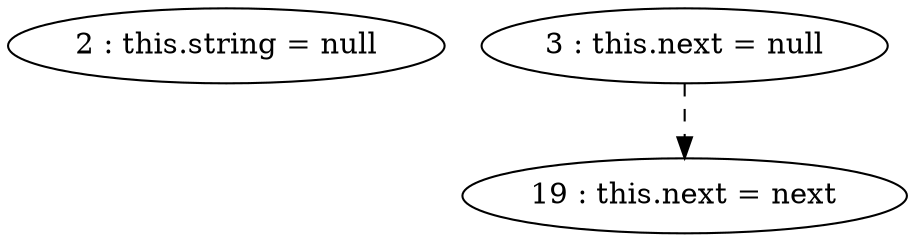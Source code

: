 digraph G {
"2 : this.string = null"
"3 : this.next = null"
"3 : this.next = null" -> "19 : this.next = next" [style=dashed]
"19 : this.next = next"
}